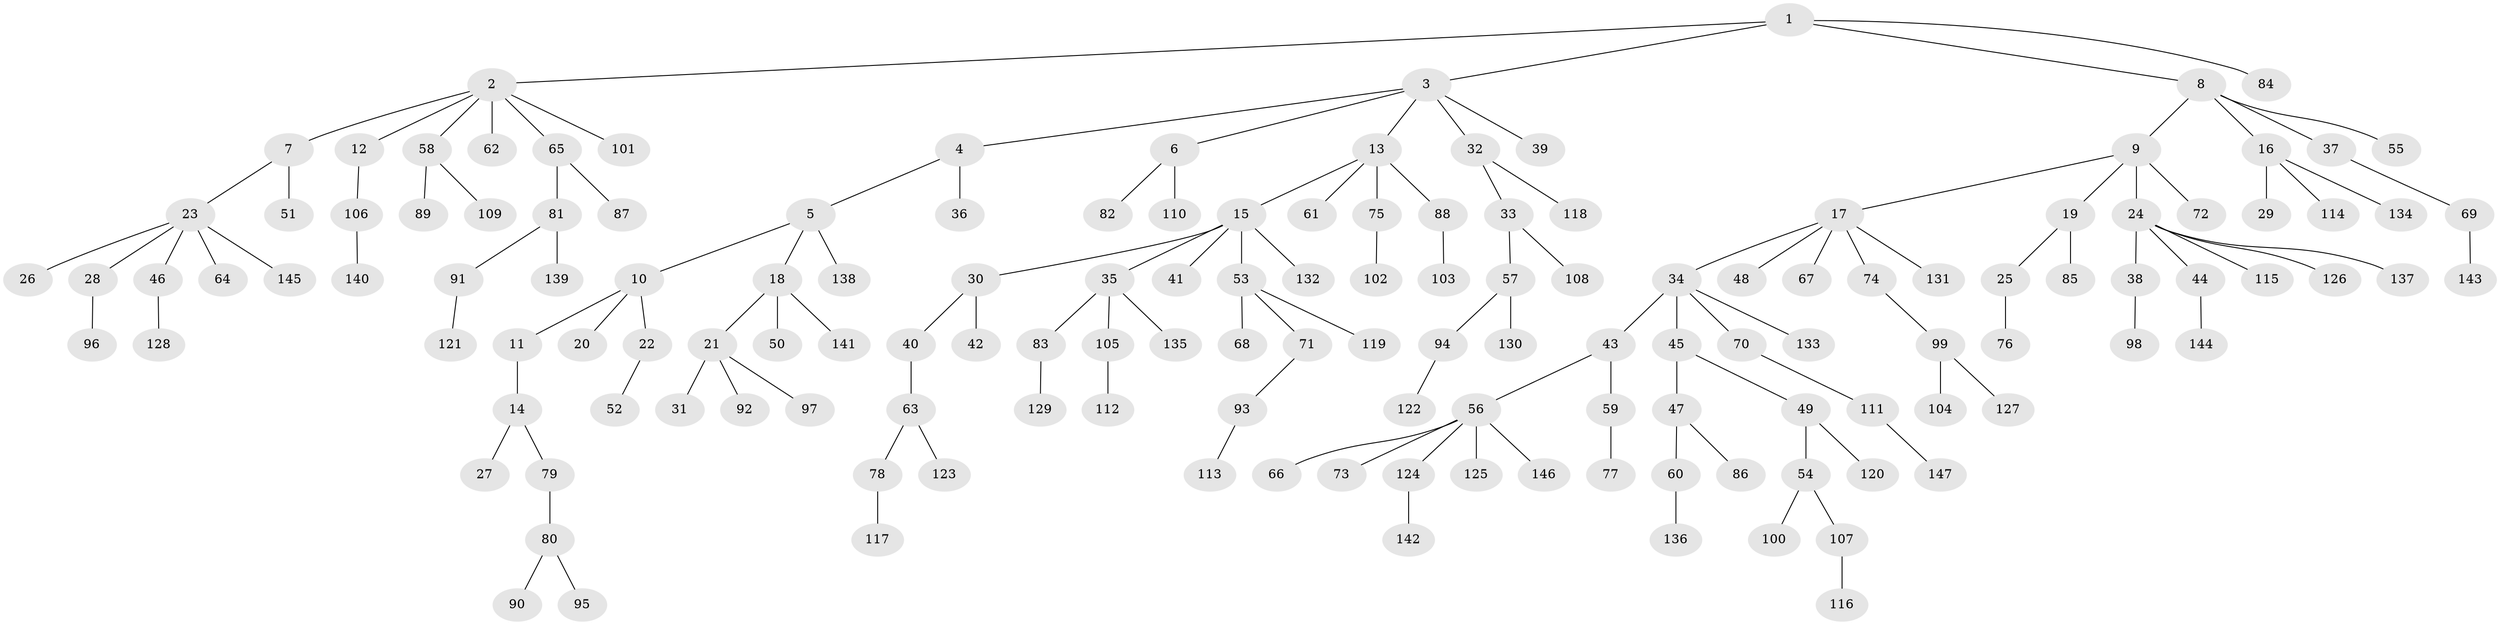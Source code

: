 // coarse degree distribution, {2: 0.15555555555555556, 1: 0.5555555555555556, 4: 0.13333333333333333, 3: 0.1111111111111111, 5: 0.044444444444444446}
// Generated by graph-tools (version 1.1) at 2025/37/03/04/25 23:37:21]
// undirected, 147 vertices, 146 edges
graph export_dot {
  node [color=gray90,style=filled];
  1;
  2;
  3;
  4;
  5;
  6;
  7;
  8;
  9;
  10;
  11;
  12;
  13;
  14;
  15;
  16;
  17;
  18;
  19;
  20;
  21;
  22;
  23;
  24;
  25;
  26;
  27;
  28;
  29;
  30;
  31;
  32;
  33;
  34;
  35;
  36;
  37;
  38;
  39;
  40;
  41;
  42;
  43;
  44;
  45;
  46;
  47;
  48;
  49;
  50;
  51;
  52;
  53;
  54;
  55;
  56;
  57;
  58;
  59;
  60;
  61;
  62;
  63;
  64;
  65;
  66;
  67;
  68;
  69;
  70;
  71;
  72;
  73;
  74;
  75;
  76;
  77;
  78;
  79;
  80;
  81;
  82;
  83;
  84;
  85;
  86;
  87;
  88;
  89;
  90;
  91;
  92;
  93;
  94;
  95;
  96;
  97;
  98;
  99;
  100;
  101;
  102;
  103;
  104;
  105;
  106;
  107;
  108;
  109;
  110;
  111;
  112;
  113;
  114;
  115;
  116;
  117;
  118;
  119;
  120;
  121;
  122;
  123;
  124;
  125;
  126;
  127;
  128;
  129;
  130;
  131;
  132;
  133;
  134;
  135;
  136;
  137;
  138;
  139;
  140;
  141;
  142;
  143;
  144;
  145;
  146;
  147;
  1 -- 2;
  1 -- 3;
  1 -- 8;
  1 -- 84;
  2 -- 7;
  2 -- 12;
  2 -- 58;
  2 -- 62;
  2 -- 65;
  2 -- 101;
  3 -- 4;
  3 -- 6;
  3 -- 13;
  3 -- 32;
  3 -- 39;
  4 -- 5;
  4 -- 36;
  5 -- 10;
  5 -- 18;
  5 -- 138;
  6 -- 82;
  6 -- 110;
  7 -- 23;
  7 -- 51;
  8 -- 9;
  8 -- 16;
  8 -- 37;
  8 -- 55;
  9 -- 17;
  9 -- 19;
  9 -- 24;
  9 -- 72;
  10 -- 11;
  10 -- 20;
  10 -- 22;
  11 -- 14;
  12 -- 106;
  13 -- 15;
  13 -- 61;
  13 -- 75;
  13 -- 88;
  14 -- 27;
  14 -- 79;
  15 -- 30;
  15 -- 35;
  15 -- 41;
  15 -- 53;
  15 -- 132;
  16 -- 29;
  16 -- 114;
  16 -- 134;
  17 -- 34;
  17 -- 48;
  17 -- 67;
  17 -- 74;
  17 -- 131;
  18 -- 21;
  18 -- 50;
  18 -- 141;
  19 -- 25;
  19 -- 85;
  21 -- 31;
  21 -- 92;
  21 -- 97;
  22 -- 52;
  23 -- 26;
  23 -- 28;
  23 -- 46;
  23 -- 64;
  23 -- 145;
  24 -- 38;
  24 -- 44;
  24 -- 115;
  24 -- 126;
  24 -- 137;
  25 -- 76;
  28 -- 96;
  30 -- 40;
  30 -- 42;
  32 -- 33;
  32 -- 118;
  33 -- 57;
  33 -- 108;
  34 -- 43;
  34 -- 45;
  34 -- 70;
  34 -- 133;
  35 -- 83;
  35 -- 105;
  35 -- 135;
  37 -- 69;
  38 -- 98;
  40 -- 63;
  43 -- 56;
  43 -- 59;
  44 -- 144;
  45 -- 47;
  45 -- 49;
  46 -- 128;
  47 -- 60;
  47 -- 86;
  49 -- 54;
  49 -- 120;
  53 -- 68;
  53 -- 71;
  53 -- 119;
  54 -- 100;
  54 -- 107;
  56 -- 66;
  56 -- 73;
  56 -- 124;
  56 -- 125;
  56 -- 146;
  57 -- 94;
  57 -- 130;
  58 -- 89;
  58 -- 109;
  59 -- 77;
  60 -- 136;
  63 -- 78;
  63 -- 123;
  65 -- 81;
  65 -- 87;
  69 -- 143;
  70 -- 111;
  71 -- 93;
  74 -- 99;
  75 -- 102;
  78 -- 117;
  79 -- 80;
  80 -- 90;
  80 -- 95;
  81 -- 91;
  81 -- 139;
  83 -- 129;
  88 -- 103;
  91 -- 121;
  93 -- 113;
  94 -- 122;
  99 -- 104;
  99 -- 127;
  105 -- 112;
  106 -- 140;
  107 -- 116;
  111 -- 147;
  124 -- 142;
}
